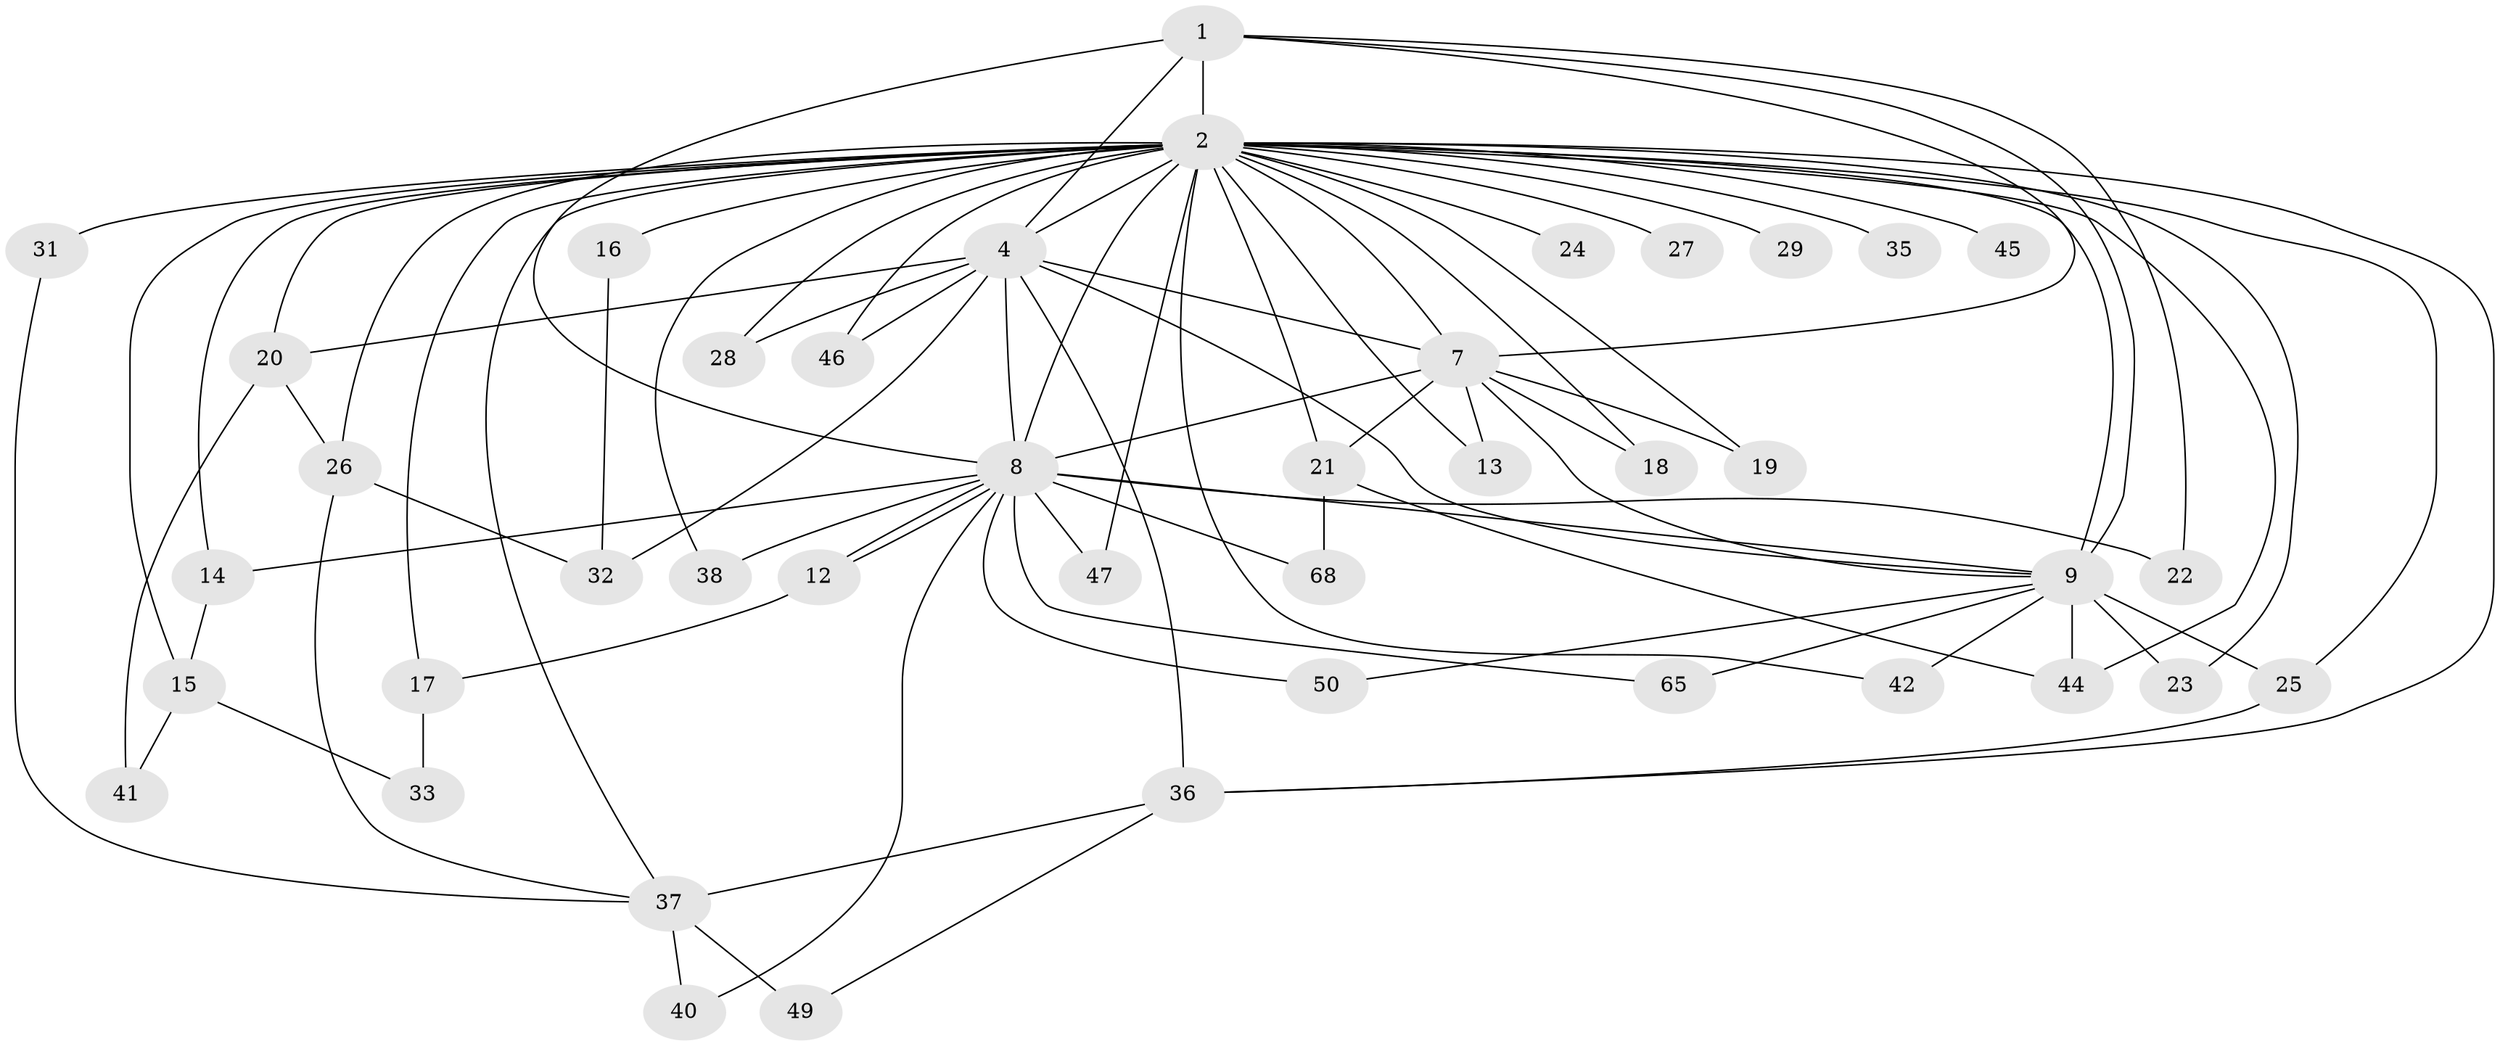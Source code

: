 // original degree distribution, {12: 0.014285714285714285, 20: 0.014285714285714285, 19: 0.014285714285714285, 16: 0.02857142857142857, 17: 0.014285714285714285, 13: 0.014285714285714285, 22: 0.014285714285714285, 18: 0.014285714285714285, 21: 0.014285714285714285, 4: 0.11428571428571428, 3: 0.11428571428571428, 2: 0.5714285714285714, 5: 0.05714285714285714}
// Generated by graph-tools (version 1.1) at 2025/17/03/04/25 18:17:52]
// undirected, 42 vertices, 85 edges
graph export_dot {
graph [start="1"]
  node [color=gray90,style=filled];
  1;
  2 [super="+51+53+66+6+11+10+5+34+3"];
  4 [super="+69+39"];
  7;
  8;
  9;
  12;
  13;
  14;
  15;
  16;
  17;
  18;
  19;
  20;
  21;
  22;
  23;
  24;
  25;
  26 [super="+30+64"];
  27;
  28;
  29;
  31;
  32;
  33;
  35;
  36;
  37 [super="+58"];
  38;
  40;
  41;
  42;
  44;
  45;
  46;
  47;
  49;
  50;
  65;
  68;
  1 -- 2 [weight=6];
  1 -- 4 [weight=2];
  1 -- 7;
  1 -- 8;
  1 -- 9;
  1 -- 22;
  2 -- 4 [weight=6];
  2 -- 7 [weight=5];
  2 -- 8 [weight=8];
  2 -- 9 [weight=8];
  2 -- 17;
  2 -- 20 [weight=2];
  2 -- 21;
  2 -- 28;
  2 -- 29 [weight=2];
  2 -- 46;
  2 -- 44 [weight=2];
  2 -- 31 [weight=2];
  2 -- 35 [weight=2];
  2 -- 45 [weight=2];
  2 -- 14;
  2 -- 36;
  2 -- 13;
  2 -- 16 [weight=3];
  2 -- 24 [weight=2];
  2 -- 25;
  2 -- 26 [weight=3];
  2 -- 38;
  2 -- 15;
  2 -- 47;
  2 -- 23;
  2 -- 27 [weight=2];
  2 -- 37;
  2 -- 42;
  2 -- 18;
  2 -- 19;
  4 -- 7;
  4 -- 8;
  4 -- 9;
  4 -- 20;
  4 -- 28;
  4 -- 36;
  4 -- 46;
  4 -- 32;
  7 -- 8;
  7 -- 9;
  7 -- 13;
  7 -- 18;
  7 -- 19;
  7 -- 21;
  8 -- 9;
  8 -- 12;
  8 -- 12;
  8 -- 14;
  8 -- 22;
  8 -- 38;
  8 -- 40;
  8 -- 47;
  8 -- 50;
  8 -- 65;
  8 -- 68;
  9 -- 23;
  9 -- 25;
  9 -- 42;
  9 -- 44;
  9 -- 50;
  9 -- 65;
  12 -- 17;
  14 -- 15;
  15 -- 33;
  15 -- 41;
  16 -- 32;
  17 -- 33;
  20 -- 26;
  20 -- 41;
  21 -- 44;
  21 -- 68;
  25 -- 36;
  26 -- 32;
  26 -- 37;
  31 -- 37;
  36 -- 49;
  36 -- 37;
  37 -- 40;
  37 -- 49;
}
